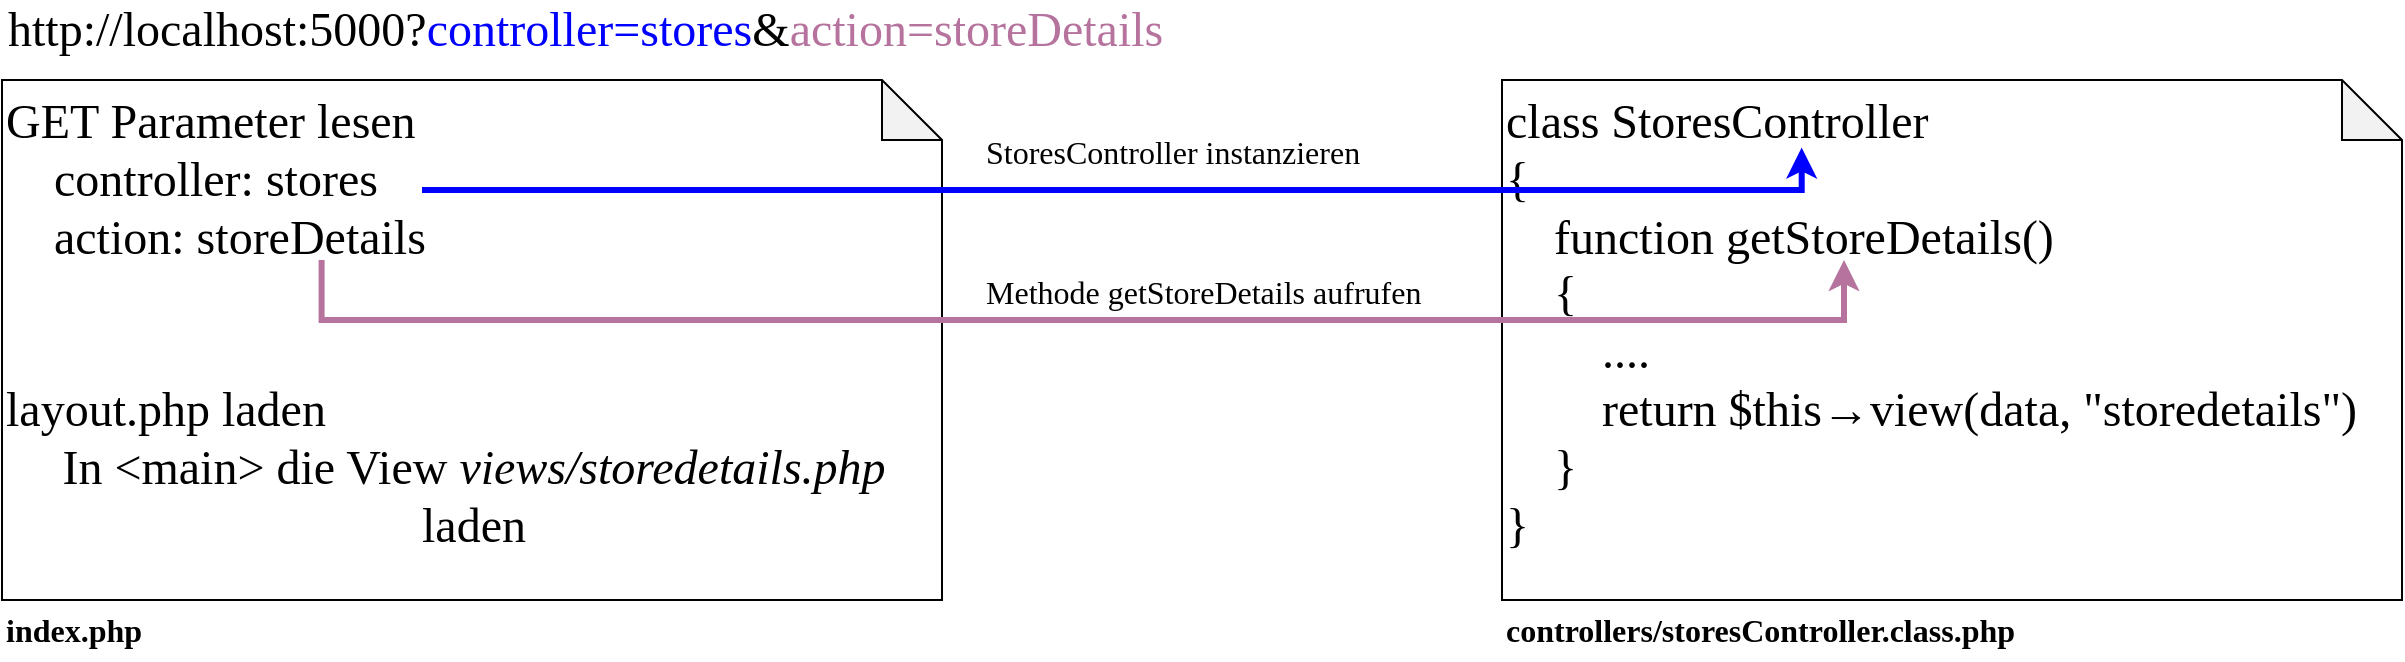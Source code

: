 <mxfile version="17.1.0" type="device"><diagram id="7Jlth_F2OiGLk-wkvbrB" name="Page-1"><mxGraphModel dx="1422" dy="914" grid="1" gridSize="10" guides="1" tooltips="1" connect="1" arrows="1" fold="1" page="1" pageScale="1" pageWidth="826" pageHeight="1169" math="0" shadow="0"><root><mxCell id="0"/><mxCell id="1" parent="0"/><mxCell id="QD8a6jrotpHV_5JqnVS5-1" value="http://localhost:5000?&lt;font color=&quot;#0000ff&quot;&gt;controller=stores&lt;/font&gt;&amp;amp;&lt;font color=&quot;#b5739d&quot;&gt;action=storeDetails&lt;/font&gt;" style="text;html=1;strokeColor=none;fillColor=none;align=left;verticalAlign=middle;whiteSpace=wrap;rounded=0;fontFamily=Gill Sans MT;fontSize=24;" vertex="1" parent="1"><mxGeometry x="40" y="120" width="610" height="30" as="geometry"/></mxCell><mxCell id="QD8a6jrotpHV_5JqnVS5-2" value="&lt;font color=&quot;#000000&quot;&gt;GET Parameter lesen&lt;br&gt;&amp;nbsp; &amp;nbsp; controller: stores&lt;br&gt;&amp;nbsp; &amp;nbsp; action: storeDetails&lt;br&gt;&lt;br&gt;&lt;br&gt;layout.php laden&lt;br&gt;&lt;div style=&quot;text-align: center&quot;&gt;&lt;span&gt;In &amp;lt;main&amp;gt; die View &lt;i&gt;views/storedetails.php&lt;/i&gt; laden&lt;/span&gt;&lt;/div&gt;&lt;/font&gt;" style="shape=note;whiteSpace=wrap;html=1;backgroundOutline=1;darkOpacity=0.05;fontFamily=Gill Sans MT;fontSize=24;fontColor=#B5739D;align=left;verticalAlign=top;" vertex="1" parent="1"><mxGeometry x="39" y="160" width="470" height="260" as="geometry"/></mxCell><mxCell id="QD8a6jrotpHV_5JqnVS5-3" value="&lt;font color=&quot;#000000&quot;&gt;class StoresController&lt;br&gt;{&lt;br&gt;&amp;nbsp; &amp;nbsp; function getStoreDetails()&lt;br&gt;&amp;nbsp; &amp;nbsp; {&lt;br&gt;&amp;nbsp; &amp;nbsp; &amp;nbsp; &amp;nbsp; ....&lt;br&gt;&amp;nbsp; &amp;nbsp; &amp;nbsp; &amp;nbsp; return $this→view(data, &quot;storedetails&quot;)&lt;br&gt;&amp;nbsp; &amp;nbsp; }&lt;br&gt;}&lt;br&gt;&lt;/font&gt;" style="shape=note;whiteSpace=wrap;html=1;backgroundOutline=1;darkOpacity=0.05;fontFamily=Gill Sans MT;fontSize=24;fontColor=#B5739D;align=left;verticalAlign=top;" vertex="1" parent="1"><mxGeometry x="789" y="160" width="450" height="260" as="geometry"/></mxCell><mxCell id="QD8a6jrotpHV_5JqnVS5-4" value="" style="endArrow=classic;html=1;rounded=0;fontFamily=Gill Sans MT;fontSize=24;fontColor=#000000;entryX=0.333;entryY=0.13;entryDx=0;entryDy=0;entryPerimeter=0;endFill=1;edgeStyle=elbowEdgeStyle;elbow=vertical;strokeWidth=3;strokeColor=#0000FF;" edge="1" parent="1" target="QD8a6jrotpHV_5JqnVS5-3"><mxGeometry width="50" height="50" relative="1" as="geometry"><mxPoint x="249" y="215" as="sourcePoint"/><mxPoint x="309" y="500" as="targetPoint"/><Array as="points"><mxPoint x="600" y="215"/></Array></mxGeometry></mxCell><mxCell id="QD8a6jrotpHV_5JqnVS5-6" value="StoresController instanzieren" style="text;html=1;strokeColor=none;fillColor=none;align=left;verticalAlign=top;whiteSpace=wrap;rounded=0;fontFamily=Gill Sans MT;fontSize=16;fontColor=#000000;" vertex="1" parent="1"><mxGeometry x="529" y="180" width="220" height="30" as="geometry"/></mxCell><mxCell id="QD8a6jrotpHV_5JqnVS5-7" value="" style="endArrow=classic;html=1;rounded=0;fontFamily=Gill Sans MT;fontSize=24;fontColor=#B5739D;exitX=0.34;exitY=0.346;exitDx=0;exitDy=0;exitPerimeter=0;endFill=1;edgeStyle=elbowEdgeStyle;elbow=vertical;strokeWidth=3;strokeColor=#B5739D;" edge="1" parent="1" source="QD8a6jrotpHV_5JqnVS5-2"><mxGeometry width="50" height="50" relative="1" as="geometry"><mxPoint x="249" y="240.1" as="sourcePoint"/><mxPoint x="960" y="250" as="targetPoint"/><Array as="points"><mxPoint x="659" y="280"/></Array></mxGeometry></mxCell><mxCell id="QD8a6jrotpHV_5JqnVS5-8" value="Methode getStoreDetails aufrufen" style="text;html=1;strokeColor=none;fillColor=none;align=left;verticalAlign=top;whiteSpace=wrap;rounded=0;fontFamily=Gill Sans MT;fontSize=16;fontColor=#000000;" vertex="1" parent="1"><mxGeometry x="529" y="250" width="270" height="30" as="geometry"/></mxCell><mxCell id="QD8a6jrotpHV_5JqnVS5-9" value="&lt;font color=&quot;#000000&quot;&gt;&lt;b&gt;index.php&lt;/b&gt;&lt;/font&gt;" style="text;html=1;strokeColor=none;fillColor=none;align=left;verticalAlign=middle;whiteSpace=wrap;rounded=0;fontFamily=Gill Sans MT;fontSize=16;fontColor=#B5739D;" vertex="1" parent="1"><mxGeometry x="39" y="420" width="190" height="30" as="geometry"/></mxCell><mxCell id="QD8a6jrotpHV_5JqnVS5-10" value="&lt;font color=&quot;#000000&quot;&gt;&lt;b&gt;controllers/storesController.class.php&lt;/b&gt;&lt;/font&gt;" style="text;html=1;strokeColor=none;fillColor=none;align=left;verticalAlign=middle;whiteSpace=wrap;rounded=0;fontFamily=Gill Sans MT;fontSize=16;fontColor=#B5739D;" vertex="1" parent="1"><mxGeometry x="789" y="420" width="440" height="30" as="geometry"/></mxCell></root></mxGraphModel></diagram></mxfile>